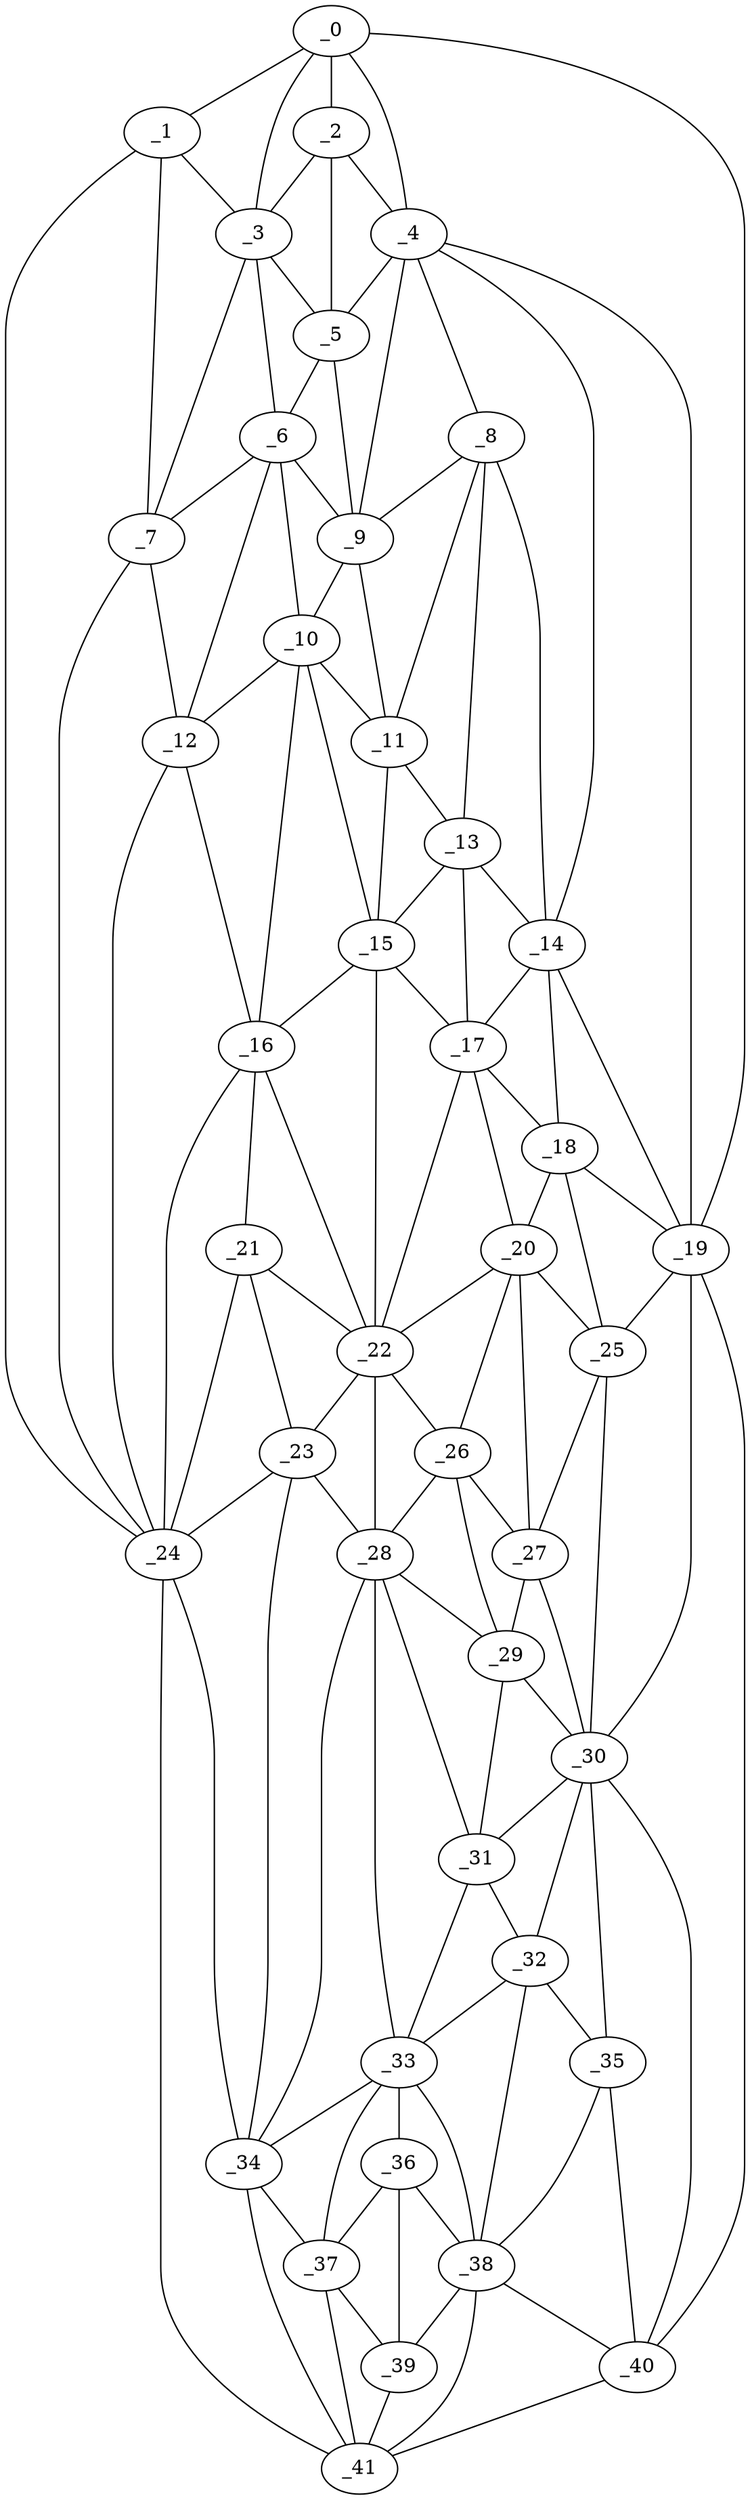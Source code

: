 graph "obj1__300.gxl" {
	_0	 [x=5,
		y=67];
	_1	 [x=6,
		y=84];
	_0 -- _1	 [valence=1];
	_2	 [x=16,
		y=63];
	_0 -- _2	 [valence=2];
	_3	 [x=16,
		y=73];
	_0 -- _3	 [valence=1];
	_4	 [x=24,
		y=56];
	_0 -- _4	 [valence=1];
	_19	 [x=63,
		y=30];
	_0 -- _19	 [valence=1];
	_1 -- _3	 [valence=2];
	_7	 [x=32,
		y=87];
	_1 -- _7	 [valence=1];
	_24	 [x=75,
		y=97];
	_1 -- _24	 [valence=1];
	_2 -- _3	 [valence=2];
	_2 -- _4	 [valence=2];
	_5	 [x=24,
		y=62];
	_2 -- _5	 [valence=2];
	_3 -- _5	 [valence=2];
	_6	 [x=32,
		y=75];
	_3 -- _6	 [valence=1];
	_3 -- _7	 [valence=2];
	_4 -- _5	 [valence=1];
	_8	 [x=33,
		y=55];
	_4 -- _8	 [valence=2];
	_9	 [x=33,
		y=63];
	_4 -- _9	 [valence=2];
	_14	 [x=46,
		y=47];
	_4 -- _14	 [valence=1];
	_4 -- _19	 [valence=2];
	_5 -- _6	 [valence=2];
	_5 -- _9	 [valence=2];
	_6 -- _7	 [valence=1];
	_6 -- _9	 [valence=1];
	_10	 [x=38,
		y=66];
	_6 -- _10	 [valence=1];
	_12	 [x=41,
		y=78];
	_6 -- _12	 [valence=2];
	_7 -- _12	 [valence=2];
	_7 -- _24	 [valence=1];
	_8 -- _9	 [valence=2];
	_11	 [x=39,
		y=62];
	_8 -- _11	 [valence=2];
	_13	 [x=42,
		y=52];
	_8 -- _13	 [valence=2];
	_8 -- _14	 [valence=1];
	_9 -- _10	 [valence=1];
	_9 -- _11	 [valence=2];
	_10 -- _11	 [valence=2];
	_10 -- _12	 [valence=2];
	_15	 [x=53,
		y=61];
	_10 -- _15	 [valence=1];
	_16	 [x=56,
		y=74];
	_10 -- _16	 [valence=1];
	_11 -- _13	 [valence=1];
	_11 -- _15	 [valence=2];
	_12 -- _16	 [valence=2];
	_12 -- _24	 [valence=1];
	_13 -- _14	 [valence=2];
	_13 -- _15	 [valence=2];
	_17	 [x=57,
		y=52];
	_13 -- _17	 [valence=2];
	_14 -- _17	 [valence=1];
	_18	 [x=58,
		y=45];
	_14 -- _18	 [valence=2];
	_14 -- _19	 [valence=1];
	_15 -- _16	 [valence=2];
	_15 -- _17	 [valence=1];
	_22	 [x=67,
		y=60];
	_15 -- _22	 [valence=2];
	_21	 [x=64,
		y=75];
	_16 -- _21	 [valence=2];
	_16 -- _22	 [valence=2];
	_16 -- _24	 [valence=1];
	_17 -- _18	 [valence=2];
	_20	 [x=64,
		y=52];
	_17 -- _20	 [valence=2];
	_17 -- _22	 [valence=2];
	_18 -- _19	 [valence=2];
	_18 -- _20	 [valence=2];
	_25	 [x=78,
		y=37];
	_18 -- _25	 [valence=1];
	_19 -- _25	 [valence=1];
	_30	 [x=92,
		y=38];
	_19 -- _30	 [valence=1];
	_40	 [x=126,
		y=40];
	_19 -- _40	 [valence=1];
	_20 -- _22	 [valence=1];
	_20 -- _25	 [valence=2];
	_26	 [x=78,
		y=52];
	_20 -- _26	 [valence=2];
	_27	 [x=80,
		y=44];
	_20 -- _27	 [valence=1];
	_21 -- _22	 [valence=1];
	_23	 [x=75,
		y=81];
	_21 -- _23	 [valence=2];
	_21 -- _24	 [valence=1];
	_22 -- _23	 [valence=2];
	_22 -- _26	 [valence=2];
	_28	 [x=83,
		y=58];
	_22 -- _28	 [valence=2];
	_23 -- _24	 [valence=2];
	_23 -- _28	 [valence=2];
	_34	 [x=102,
		y=73];
	_23 -- _34	 [valence=1];
	_24 -- _34	 [valence=2];
	_41	 [x=127,
		y=56];
	_24 -- _41	 [valence=1];
	_25 -- _27	 [valence=2];
	_25 -- _30	 [valence=1];
	_26 -- _27	 [valence=1];
	_26 -- _28	 [valence=2];
	_29	 [x=89,
		y=47];
	_26 -- _29	 [valence=2];
	_27 -- _29	 [valence=1];
	_27 -- _30	 [valence=2];
	_28 -- _29	 [valence=2];
	_31	 [x=94,
		y=47];
	_28 -- _31	 [valence=2];
	_33	 [x=101,
		y=56];
	_28 -- _33	 [valence=2];
	_28 -- _34	 [valence=1];
	_29 -- _30	 [valence=2];
	_29 -- _31	 [valence=2];
	_30 -- _31	 [valence=1];
	_32	 [x=99,
		y=48];
	_30 -- _32	 [valence=2];
	_35	 [x=105,
		y=44];
	_30 -- _35	 [valence=2];
	_30 -- _40	 [valence=1];
	_31 -- _32	 [valence=2];
	_31 -- _33	 [valence=2];
	_32 -- _33	 [valence=2];
	_32 -- _35	 [valence=1];
	_38	 [x=111,
		y=49];
	_32 -- _38	 [valence=2];
	_33 -- _34	 [valence=2];
	_36	 [x=108,
		y=60];
	_33 -- _36	 [valence=2];
	_37	 [x=108,
		y=68];
	_33 -- _37	 [valence=2];
	_33 -- _38	 [valence=1];
	_34 -- _37	 [valence=1];
	_34 -- _41	 [valence=1];
	_35 -- _38	 [valence=1];
	_35 -- _40	 [valence=2];
	_36 -- _37	 [valence=2];
	_36 -- _38	 [valence=2];
	_39	 [x=117,
		y=61];
	_36 -- _39	 [valence=2];
	_37 -- _39	 [valence=2];
	_37 -- _41	 [valence=2];
	_38 -- _39	 [valence=2];
	_38 -- _40	 [valence=1];
	_38 -- _41	 [valence=2];
	_39 -- _41	 [valence=2];
	_40 -- _41	 [valence=1];
}
